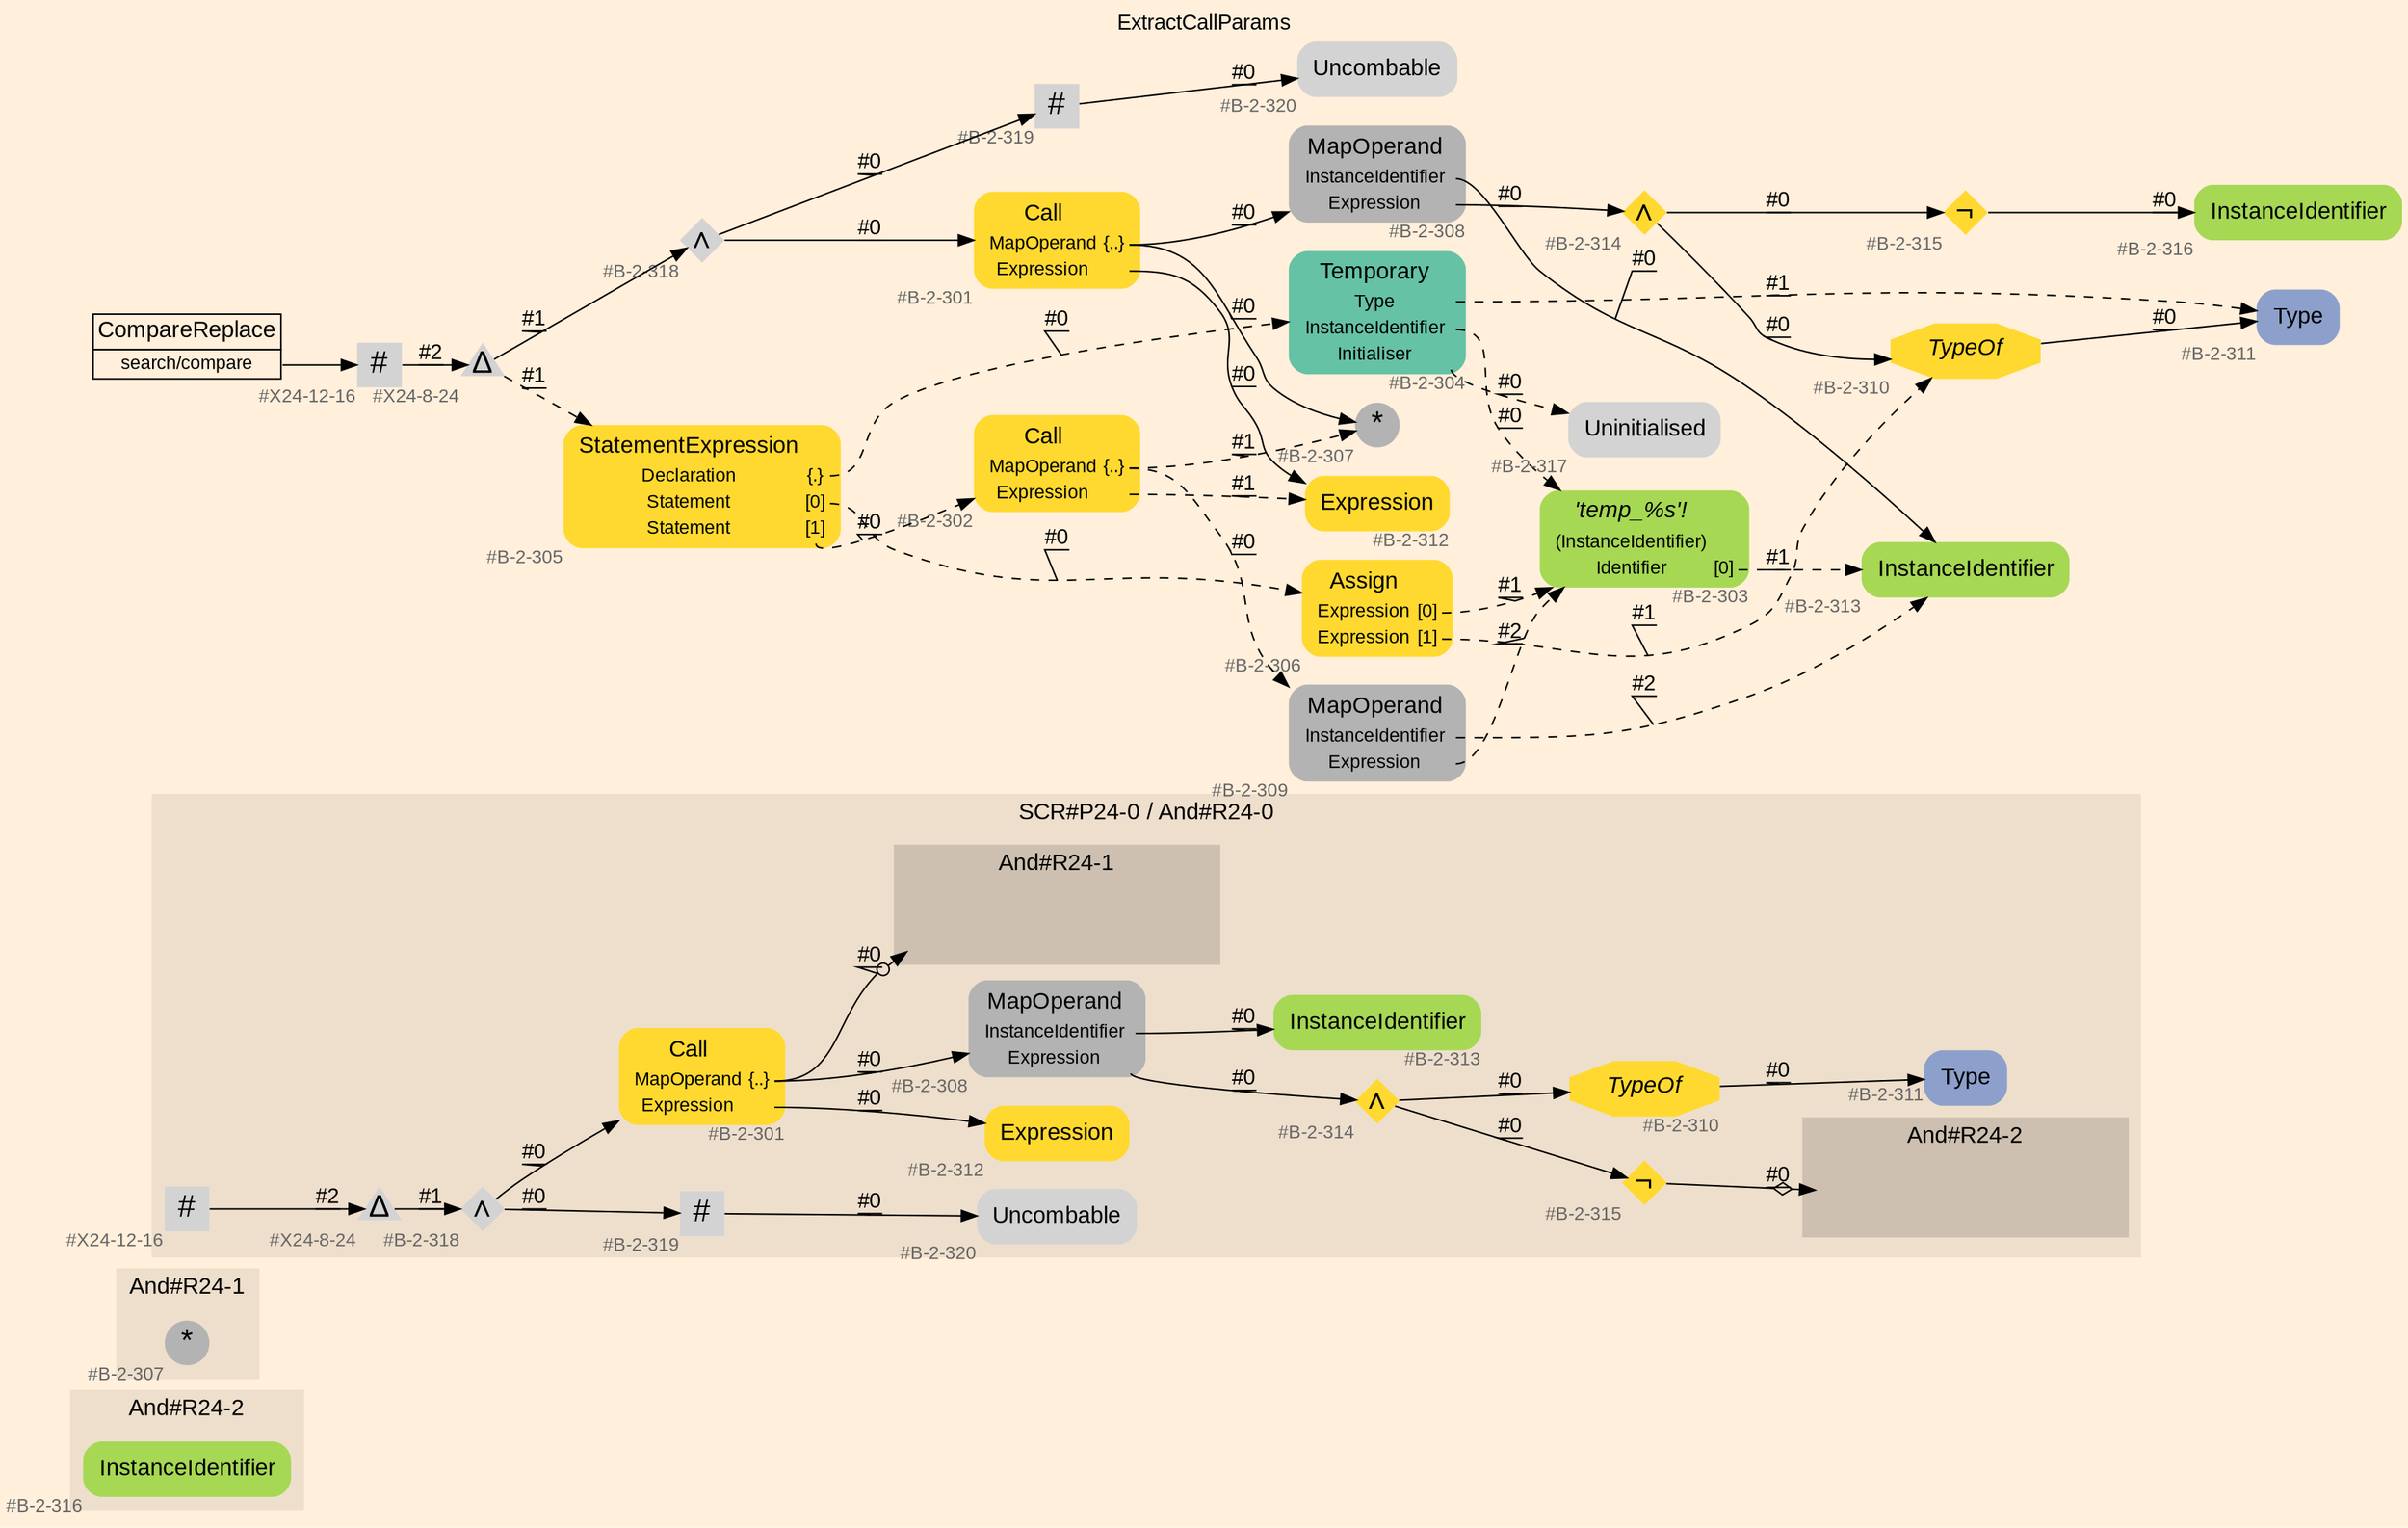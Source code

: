 digraph "ExtractCallParams" {
label = "ExtractCallParams"
labelloc = t
graph [
    rankdir = "LR"
    ranksep = 0.3
    bgcolor = antiquewhite1
    color = black
    fontcolor = black
    fontname = "Arial"
];
node [
    fontname = "Arial"
];
edge [
    fontname = "Arial"
];

// -------------------- figure And#R24-2 --------------------
// -------- region And#R24-2 ----------
subgraph "clusterAnd#R24-2" {
    label = "And#R24-2"
    style = "filled"
    color = antiquewhite2
    fontsize = "15"
    // -------- block And#R24-2/#B-2-316 ----------
    "And#R24-2/#B-2-316" [
        fillcolor = "/set28/5"
        xlabel = "#B-2-316"
        fontsize = "12"
        fontcolor = grey40
        shape = "plaintext"
        label = <<TABLE BORDER="0" CELLBORDER="0" CELLSPACING="0">
         <TR><TD><FONT COLOR="black" POINT-SIZE="15">InstanceIdentifier</FONT></TD></TR>
        </TABLE>>
        style = "rounded,filled"
    ];
    
}


// -------------------- figure And#R24-1 --------------------
// -------- region And#R24-1 ----------
subgraph "clusterAnd#R24-1" {
    label = "And#R24-1"
    style = "filled"
    color = antiquewhite2
    fontsize = "15"
    // -------- block And#R24-1/#B-2-307 ----------
    "And#R24-1/#B-2-307" [
        fillcolor = "/set28/8"
        xlabel = "#B-2-307"
        fontsize = "12"
        fontcolor = grey40
        shape = "circle"
        label = <<FONT COLOR="black" POINT-SIZE="20">*</FONT>>
        style = "filled"
        penwidth = 0.0
        fixedsize = true
        width = 0.4
        height = 0.4
    ];
    
}


// -------------------- figure And#R24-0 --------------------
// -------- region And#R24-0 ----------
subgraph "clusterAnd#R24-0" {
    label = "SCR#P24-0 / And#R24-0"
    style = "filled"
    color = antiquewhite2
    fontsize = "15"
    // -------- block And#R24-0/#B-2-314 ----------
    "And#R24-0/#B-2-314" [
        fillcolor = "/set28/6"
        xlabel = "#B-2-314"
        fontsize = "12"
        fontcolor = grey40
        shape = "diamond"
        label = <<FONT COLOR="black" POINT-SIZE="20">∧</FONT>>
        style = "filled"
        penwidth = 0.0
        fixedsize = true
        width = 0.4
        height = 0.4
    ];
    
    // -------- block And#R24-0/#B-2-319 ----------
    "And#R24-0/#B-2-319" [
        xlabel = "#B-2-319"
        fontsize = "12"
        fontcolor = grey40
        shape = "square"
        label = <<FONT COLOR="black" POINT-SIZE="20">#</FONT>>
        style = "filled"
        penwidth = 0.0
        fixedsize = true
        width = 0.4
        height = 0.4
    ];
    
    // -------- block And#R24-0/#X24-8-24 ----------
    "And#R24-0/#X24-8-24" [
        xlabel = "#X24-8-24"
        fontsize = "12"
        fontcolor = grey40
        shape = "triangle"
        label = <<FONT COLOR="black" POINT-SIZE="20">Δ</FONT>>
        style = "filled"
        penwidth = 0.0
        fixedsize = true
        width = 0.4
        height = 0.4
    ];
    
    // -------- block And#R24-0/#B-2-308 ----------
    "And#R24-0/#B-2-308" [
        fillcolor = "/set28/8"
        xlabel = "#B-2-308"
        fontsize = "12"
        fontcolor = grey40
        shape = "plaintext"
        label = <<TABLE BORDER="0" CELLBORDER="0" CELLSPACING="0">
         <TR><TD><FONT COLOR="black" POINT-SIZE="15">MapOperand</FONT></TD></TR>
         <TR><TD><FONT COLOR="black" POINT-SIZE="12">InstanceIdentifier</FONT></TD><TD PORT="port0"></TD></TR>
         <TR><TD><FONT COLOR="black" POINT-SIZE="12">Expression</FONT></TD><TD PORT="port1"></TD></TR>
        </TABLE>>
        style = "rounded,filled"
    ];
    
    // -------- block And#R24-0/#B-2-312 ----------
    "And#R24-0/#B-2-312" [
        fillcolor = "/set28/6"
        xlabel = "#B-2-312"
        fontsize = "12"
        fontcolor = grey40
        shape = "plaintext"
        label = <<TABLE BORDER="0" CELLBORDER="0" CELLSPACING="0">
         <TR><TD><FONT COLOR="black" POINT-SIZE="15">Expression</FONT></TD></TR>
        </TABLE>>
        style = "rounded,filled"
    ];
    
    // -------- block And#R24-0/#B-2-315 ----------
    "And#R24-0/#B-2-315" [
        fillcolor = "/set28/6"
        xlabel = "#B-2-315"
        fontsize = "12"
        fontcolor = grey40
        shape = "diamond"
        label = <<FONT COLOR="black" POINT-SIZE="20">¬</FONT>>
        style = "filled"
        penwidth = 0.0
        fixedsize = true
        width = 0.4
        height = 0.4
    ];
    
    // -------- block And#R24-0/#B-2-311 ----------
    "And#R24-0/#B-2-311" [
        fillcolor = "/set28/3"
        xlabel = "#B-2-311"
        fontsize = "12"
        fontcolor = grey40
        shape = "plaintext"
        label = <<TABLE BORDER="0" CELLBORDER="0" CELLSPACING="0">
         <TR><TD><FONT COLOR="black" POINT-SIZE="15">Type</FONT></TD></TR>
        </TABLE>>
        style = "rounded,filled"
    ];
    
    // -------- block And#R24-0/#B-2-313 ----------
    "And#R24-0/#B-2-313" [
        fillcolor = "/set28/5"
        xlabel = "#B-2-313"
        fontsize = "12"
        fontcolor = grey40
        shape = "plaintext"
        label = <<TABLE BORDER="0" CELLBORDER="0" CELLSPACING="0">
         <TR><TD><FONT COLOR="black" POINT-SIZE="15">InstanceIdentifier</FONT></TD></TR>
        </TABLE>>
        style = "rounded,filled"
    ];
    
    // -------- block And#R24-0/#B-2-310 ----------
    "And#R24-0/#B-2-310" [
        fillcolor = "/set28/6"
        xlabel = "#B-2-310"
        fontsize = "12"
        fontcolor = grey40
        shape = "octagon"
        label = <<FONT COLOR="black" POINT-SIZE="15"><I>TypeOf</I></FONT>>
        style = "filled"
        penwidth = 0.0
    ];
    
    // -------- block And#R24-0/#B-2-320 ----------
    "And#R24-0/#B-2-320" [
        xlabel = "#B-2-320"
        fontsize = "12"
        fontcolor = grey40
        shape = "plaintext"
        label = <<TABLE BORDER="0" CELLBORDER="0" CELLSPACING="0">
         <TR><TD><FONT COLOR="black" POINT-SIZE="15">Uncombable</FONT></TD></TR>
        </TABLE>>
        style = "rounded,filled"
    ];
    
    // -------- block And#R24-0/#B-2-301 ----------
    "And#R24-0/#B-2-301" [
        fillcolor = "/set28/6"
        xlabel = "#B-2-301"
        fontsize = "12"
        fontcolor = grey40
        shape = "plaintext"
        label = <<TABLE BORDER="0" CELLBORDER="0" CELLSPACING="0">
         <TR><TD><FONT COLOR="black" POINT-SIZE="15">Call</FONT></TD></TR>
         <TR><TD><FONT COLOR="black" POINT-SIZE="12">MapOperand</FONT></TD><TD PORT="port0"><FONT COLOR="black" POINT-SIZE="12">{..}</FONT></TD></TR>
         <TR><TD><FONT COLOR="black" POINT-SIZE="12">Expression</FONT></TD><TD PORT="port1"></TD></TR>
        </TABLE>>
        style = "rounded,filled"
    ];
    
    // -------- block And#R24-0/#X24-12-16 ----------
    "And#R24-0/#X24-12-16" [
        xlabel = "#X24-12-16"
        fontsize = "12"
        fontcolor = grey40
        shape = "square"
        label = <<FONT COLOR="black" POINT-SIZE="20">#</FONT>>
        style = "filled"
        penwidth = 0.0
        fixedsize = true
        width = 0.4
        height = 0.4
    ];
    
    // -------- block And#R24-0/#B-2-318 ----------
    "And#R24-0/#B-2-318" [
        xlabel = "#B-2-318"
        fontsize = "12"
        fontcolor = grey40
        shape = "diamond"
        label = <<FONT COLOR="black" POINT-SIZE="20">∧</FONT>>
        style = "filled"
        penwidth = 0.0
        fixedsize = true
        width = 0.4
        height = 0.4
    ];
    
    // -------- region And#R24-0/And#R24-1 ----------
    subgraph "clusterAnd#R24-0/And#R24-1" {
        label = "And#R24-1"
        style = "filled"
        color = antiquewhite3
        fontsize = "15"
        // -------- block And#R24-0/And#R24-1/#B-2-307 ----------
        "And#R24-0/And#R24-1/#B-2-307" [
            fillcolor = "/set28/8"
            xlabel = "#B-2-307"
            fontsize = "12"
            fontcolor = grey40
            shape = "none"
            style = "invisible"
        ];
        
    }
    
    // -------- region And#R24-0/And#R24-2 ----------
    subgraph "clusterAnd#R24-0/And#R24-2" {
        label = "And#R24-2"
        style = "filled"
        color = antiquewhite3
        fontsize = "15"
        // -------- block And#R24-0/And#R24-2/#B-2-316 ----------
        "And#R24-0/And#R24-2/#B-2-316" [
            fillcolor = "/set28/5"
            xlabel = "#B-2-316"
            fontsize = "12"
            fontcolor = grey40
            shape = "none"
            style = "invisible"
        ];
        
    }
    
}

"And#R24-0/#B-2-314" -> "And#R24-0/#B-2-310" [
    label = "#0"
    decorate = true
    color = black
    fontcolor = black
];

"And#R24-0/#B-2-314" -> "And#R24-0/#B-2-315" [
    label = "#0"
    decorate = true
    color = black
    fontcolor = black
];

"And#R24-0/#B-2-319" -> "And#R24-0/#B-2-320" [
    label = "#0"
    decorate = true
    color = black
    fontcolor = black
];

"And#R24-0/#X24-8-24" -> "And#R24-0/#B-2-318" [
    label = "#1"
    decorate = true
    color = black
    fontcolor = black
];

"And#R24-0/#B-2-308":port0 -> "And#R24-0/#B-2-313" [
    label = "#0"
    decorate = true
    color = black
    fontcolor = black
];

"And#R24-0/#B-2-308":port1 -> "And#R24-0/#B-2-314" [
    label = "#0"
    decorate = true
    color = black
    fontcolor = black
];

"And#R24-0/#B-2-315" -> "And#R24-0/And#R24-2/#B-2-316" [
    arrowhead="normalnoneodiamond"
    label = "#0"
    decorate = true
    color = black
    fontcolor = black
];

"And#R24-0/#B-2-310" -> "And#R24-0/#B-2-311" [
    label = "#0"
    decorate = true
    color = black
    fontcolor = black
];

"And#R24-0/#B-2-301":port0 -> "And#R24-0/And#R24-1/#B-2-307" [
    arrowhead="normalnoneodot"
    label = "#0"
    decorate = true
    color = black
    fontcolor = black
];

"And#R24-0/#B-2-301":port0 -> "And#R24-0/#B-2-308" [
    label = "#0"
    decorate = true
    color = black
    fontcolor = black
];

"And#R24-0/#B-2-301":port1 -> "And#R24-0/#B-2-312" [
    label = "#0"
    decorate = true
    color = black
    fontcolor = black
];

"And#R24-0/#X24-12-16" -> "And#R24-0/#X24-8-24" [
    label = "#2"
    decorate = true
    color = black
    fontcolor = black
];

"And#R24-0/#B-2-318" -> "And#R24-0/#B-2-301" [
    label = "#0"
    decorate = true
    color = black
    fontcolor = black
];

"And#R24-0/#B-2-318" -> "And#R24-0/#B-2-319" [
    label = "#0"
    decorate = true
    color = black
    fontcolor = black
];


// -------------------- transformation figure --------------------
// -------- block CR#X24-10-24 ----------
"CR#X24-10-24" [
    fillcolor = antiquewhite1
    fontsize = "12"
    fontcolor = grey40
    shape = "plaintext"
    label = <<TABLE BORDER="0" CELLBORDER="1" CELLSPACING="0">
     <TR><TD><FONT COLOR="black" POINT-SIZE="15">CompareReplace</FONT></TD></TR>
     <TR><TD PORT="port0"><FONT COLOR="black" POINT-SIZE="12">search/compare</FONT></TD></TR>
    </TABLE>>
    style = "filled"
    color = black
];

// -------- block #X24-12-16 ----------
"#X24-12-16" [
    xlabel = "#X24-12-16"
    fontsize = "12"
    fontcolor = grey40
    shape = "square"
    label = <<FONT COLOR="black" POINT-SIZE="20">#</FONT>>
    style = "filled"
    penwidth = 0.0
    fixedsize = true
    width = 0.4
    height = 0.4
];

// -------- block #X24-8-24 ----------
"#X24-8-24" [
    xlabel = "#X24-8-24"
    fontsize = "12"
    fontcolor = grey40
    shape = "triangle"
    label = <<FONT COLOR="black" POINT-SIZE="20">Δ</FONT>>
    style = "filled"
    penwidth = 0.0
    fixedsize = true
    width = 0.4
    height = 0.4
];

// -------- block #B-2-318 ----------
"#B-2-318" [
    xlabel = "#B-2-318"
    fontsize = "12"
    fontcolor = grey40
    shape = "diamond"
    label = <<FONT COLOR="black" POINT-SIZE="20">∧</FONT>>
    style = "filled"
    penwidth = 0.0
    fixedsize = true
    width = 0.4
    height = 0.4
];

// -------- block #B-2-301 ----------
"#B-2-301" [
    fillcolor = "/set28/6"
    xlabel = "#B-2-301"
    fontsize = "12"
    fontcolor = grey40
    shape = "plaintext"
    label = <<TABLE BORDER="0" CELLBORDER="0" CELLSPACING="0">
     <TR><TD><FONT COLOR="black" POINT-SIZE="15">Call</FONT></TD></TR>
     <TR><TD><FONT COLOR="black" POINT-SIZE="12">MapOperand</FONT></TD><TD PORT="port0"><FONT COLOR="black" POINT-SIZE="12">{..}</FONT></TD></TR>
     <TR><TD><FONT COLOR="black" POINT-SIZE="12">Expression</FONT></TD><TD PORT="port1"></TD></TR>
    </TABLE>>
    style = "rounded,filled"
];

// -------- block #B-2-307 ----------
"#B-2-307" [
    fillcolor = "/set28/8"
    xlabel = "#B-2-307"
    fontsize = "12"
    fontcolor = grey40
    shape = "circle"
    label = <<FONT COLOR="black" POINT-SIZE="20">*</FONT>>
    style = "filled"
    penwidth = 0.0
    fixedsize = true
    width = 0.4
    height = 0.4
];

// -------- block #B-2-308 ----------
"#B-2-308" [
    fillcolor = "/set28/8"
    xlabel = "#B-2-308"
    fontsize = "12"
    fontcolor = grey40
    shape = "plaintext"
    label = <<TABLE BORDER="0" CELLBORDER="0" CELLSPACING="0">
     <TR><TD><FONT COLOR="black" POINT-SIZE="15">MapOperand</FONT></TD></TR>
     <TR><TD><FONT COLOR="black" POINT-SIZE="12">InstanceIdentifier</FONT></TD><TD PORT="port0"></TD></TR>
     <TR><TD><FONT COLOR="black" POINT-SIZE="12">Expression</FONT></TD><TD PORT="port1"></TD></TR>
    </TABLE>>
    style = "rounded,filled"
];

// -------- block #B-2-313 ----------
"#B-2-313" [
    fillcolor = "/set28/5"
    xlabel = "#B-2-313"
    fontsize = "12"
    fontcolor = grey40
    shape = "plaintext"
    label = <<TABLE BORDER="0" CELLBORDER="0" CELLSPACING="0">
     <TR><TD><FONT COLOR="black" POINT-SIZE="15">InstanceIdentifier</FONT></TD></TR>
    </TABLE>>
    style = "rounded,filled"
];

// -------- block #B-2-314 ----------
"#B-2-314" [
    fillcolor = "/set28/6"
    xlabel = "#B-2-314"
    fontsize = "12"
    fontcolor = grey40
    shape = "diamond"
    label = <<FONT COLOR="black" POINT-SIZE="20">∧</FONT>>
    style = "filled"
    penwidth = 0.0
    fixedsize = true
    width = 0.4
    height = 0.4
];

// -------- block #B-2-310 ----------
"#B-2-310" [
    fillcolor = "/set28/6"
    xlabel = "#B-2-310"
    fontsize = "12"
    fontcolor = grey40
    shape = "octagon"
    label = <<FONT COLOR="black" POINT-SIZE="15"><I>TypeOf</I></FONT>>
    style = "filled"
    penwidth = 0.0
];

// -------- block #B-2-311 ----------
"#B-2-311" [
    fillcolor = "/set28/3"
    xlabel = "#B-2-311"
    fontsize = "12"
    fontcolor = grey40
    shape = "plaintext"
    label = <<TABLE BORDER="0" CELLBORDER="0" CELLSPACING="0">
     <TR><TD><FONT COLOR="black" POINT-SIZE="15">Type</FONT></TD></TR>
    </TABLE>>
    style = "rounded,filled"
];

// -------- block #B-2-315 ----------
"#B-2-315" [
    fillcolor = "/set28/6"
    xlabel = "#B-2-315"
    fontsize = "12"
    fontcolor = grey40
    shape = "diamond"
    label = <<FONT COLOR="black" POINT-SIZE="20">¬</FONT>>
    style = "filled"
    penwidth = 0.0
    fixedsize = true
    width = 0.4
    height = 0.4
];

// -------- block #B-2-316 ----------
"#B-2-316" [
    fillcolor = "/set28/5"
    xlabel = "#B-2-316"
    fontsize = "12"
    fontcolor = grey40
    shape = "plaintext"
    label = <<TABLE BORDER="0" CELLBORDER="0" CELLSPACING="0">
     <TR><TD><FONT COLOR="black" POINT-SIZE="15">InstanceIdentifier</FONT></TD></TR>
    </TABLE>>
    style = "rounded,filled"
];

// -------- block #B-2-312 ----------
"#B-2-312" [
    fillcolor = "/set28/6"
    xlabel = "#B-2-312"
    fontsize = "12"
    fontcolor = grey40
    shape = "plaintext"
    label = <<TABLE BORDER="0" CELLBORDER="0" CELLSPACING="0">
     <TR><TD><FONT COLOR="black" POINT-SIZE="15">Expression</FONT></TD></TR>
    </TABLE>>
    style = "rounded,filled"
];

// -------- block #B-2-319 ----------
"#B-2-319" [
    xlabel = "#B-2-319"
    fontsize = "12"
    fontcolor = grey40
    shape = "square"
    label = <<FONT COLOR="black" POINT-SIZE="20">#</FONT>>
    style = "filled"
    penwidth = 0.0
    fixedsize = true
    width = 0.4
    height = 0.4
];

// -------- block #B-2-320 ----------
"#B-2-320" [
    xlabel = "#B-2-320"
    fontsize = "12"
    fontcolor = grey40
    shape = "plaintext"
    label = <<TABLE BORDER="0" CELLBORDER="0" CELLSPACING="0">
     <TR><TD><FONT COLOR="black" POINT-SIZE="15">Uncombable</FONT></TD></TR>
    </TABLE>>
    style = "rounded,filled"
];

// -------- block #B-2-305 ----------
"#B-2-305" [
    fillcolor = "/set28/6"
    xlabel = "#B-2-305"
    fontsize = "12"
    fontcolor = grey40
    shape = "plaintext"
    label = <<TABLE BORDER="0" CELLBORDER="0" CELLSPACING="0">
     <TR><TD><FONT COLOR="black" POINT-SIZE="15">StatementExpression</FONT></TD></TR>
     <TR><TD><FONT COLOR="black" POINT-SIZE="12">Declaration</FONT></TD><TD PORT="port0"><FONT COLOR="black" POINT-SIZE="12">{.}</FONT></TD></TR>
     <TR><TD><FONT COLOR="black" POINT-SIZE="12">Statement</FONT></TD><TD PORT="port1"><FONT COLOR="black" POINT-SIZE="12">[0]</FONT></TD></TR>
     <TR><TD><FONT COLOR="black" POINT-SIZE="12">Statement</FONT></TD><TD PORT="port2"><FONT COLOR="black" POINT-SIZE="12">[1]</FONT></TD></TR>
    </TABLE>>
    style = "rounded,filled"
];

// -------- block #B-2-304 ----------
"#B-2-304" [
    fillcolor = "/set28/1"
    xlabel = "#B-2-304"
    fontsize = "12"
    fontcolor = grey40
    shape = "plaintext"
    label = <<TABLE BORDER="0" CELLBORDER="0" CELLSPACING="0">
     <TR><TD><FONT COLOR="black" POINT-SIZE="15">Temporary</FONT></TD></TR>
     <TR><TD><FONT COLOR="black" POINT-SIZE="12">Type</FONT></TD><TD PORT="port0"></TD></TR>
     <TR><TD><FONT COLOR="black" POINT-SIZE="12">InstanceIdentifier</FONT></TD><TD PORT="port1"></TD></TR>
     <TR><TD><FONT COLOR="black" POINT-SIZE="12">Initialiser</FONT></TD><TD PORT="port2"></TD></TR>
    </TABLE>>
    style = "rounded,filled"
];

// -------- block #B-2-303 ----------
"#B-2-303" [
    fillcolor = "/set28/5"
    xlabel = "#B-2-303"
    fontsize = "12"
    fontcolor = grey40
    shape = "plaintext"
    label = <<TABLE BORDER="0" CELLBORDER="0" CELLSPACING="0">
     <TR><TD><FONT COLOR="black" POINT-SIZE="15"><I>'temp_%s'!</I></FONT></TD></TR>
     <TR><TD><FONT COLOR="black" POINT-SIZE="12">(InstanceIdentifier)</FONT></TD><TD PORT="port0"></TD></TR>
     <TR><TD><FONT COLOR="black" POINT-SIZE="12">Identifier</FONT></TD><TD PORT="port1"><FONT COLOR="black" POINT-SIZE="12">[0]</FONT></TD></TR>
    </TABLE>>
    style = "rounded,filled"
];

// -------- block #B-2-317 ----------
"#B-2-317" [
    xlabel = "#B-2-317"
    fontsize = "12"
    fontcolor = grey40
    shape = "plaintext"
    label = <<TABLE BORDER="0" CELLBORDER="0" CELLSPACING="0">
     <TR><TD><FONT COLOR="black" POINT-SIZE="15">Uninitialised</FONT></TD></TR>
    </TABLE>>
    style = "rounded,filled"
];

// -------- block #B-2-306 ----------
"#B-2-306" [
    fillcolor = "/set28/6"
    xlabel = "#B-2-306"
    fontsize = "12"
    fontcolor = grey40
    shape = "plaintext"
    label = <<TABLE BORDER="0" CELLBORDER="0" CELLSPACING="0">
     <TR><TD><FONT COLOR="black" POINT-SIZE="15">Assign</FONT></TD></TR>
     <TR><TD><FONT COLOR="black" POINT-SIZE="12">Expression</FONT></TD><TD PORT="port0"><FONT COLOR="black" POINT-SIZE="12">[0]</FONT></TD></TR>
     <TR><TD><FONT COLOR="black" POINT-SIZE="12">Expression</FONT></TD><TD PORT="port1"><FONT COLOR="black" POINT-SIZE="12">[1]</FONT></TD></TR>
    </TABLE>>
    style = "rounded,filled"
];

// -------- block #B-2-302 ----------
"#B-2-302" [
    fillcolor = "/set28/6"
    xlabel = "#B-2-302"
    fontsize = "12"
    fontcolor = grey40
    shape = "plaintext"
    label = <<TABLE BORDER="0" CELLBORDER="0" CELLSPACING="0">
     <TR><TD><FONT COLOR="black" POINT-SIZE="15">Call</FONT></TD></TR>
     <TR><TD><FONT COLOR="black" POINT-SIZE="12">MapOperand</FONT></TD><TD PORT="port0"><FONT COLOR="black" POINT-SIZE="12">{..}</FONT></TD></TR>
     <TR><TD><FONT COLOR="black" POINT-SIZE="12">Expression</FONT></TD><TD PORT="port1"></TD></TR>
    </TABLE>>
    style = "rounded,filled"
];

// -------- block #B-2-309 ----------
"#B-2-309" [
    fillcolor = "/set28/8"
    xlabel = "#B-2-309"
    fontsize = "12"
    fontcolor = grey40
    shape = "plaintext"
    label = <<TABLE BORDER="0" CELLBORDER="0" CELLSPACING="0">
     <TR><TD><FONT COLOR="black" POINT-SIZE="15">MapOperand</FONT></TD></TR>
     <TR><TD><FONT COLOR="black" POINT-SIZE="12">InstanceIdentifier</FONT></TD><TD PORT="port0"></TD></TR>
     <TR><TD><FONT COLOR="black" POINT-SIZE="12">Expression</FONT></TD><TD PORT="port1"></TD></TR>
    </TABLE>>
    style = "rounded,filled"
];

"CR#X24-10-24":port0 -> "#X24-12-16" [
    label = ""
    decorate = true
    color = black
    fontcolor = black
];

"#X24-12-16" -> "#X24-8-24" [
    label = "#2"
    decorate = true
    color = black
    fontcolor = black
];

"#X24-8-24" -> "#B-2-318" [
    label = "#1"
    decorate = true
    color = black
    fontcolor = black
];

"#X24-8-24" -> "#B-2-305" [
    style="dashed"
    label = "#1"
    decorate = true
    color = black
    fontcolor = black
];

"#B-2-318" -> "#B-2-301" [
    label = "#0"
    decorate = true
    color = black
    fontcolor = black
];

"#B-2-318" -> "#B-2-319" [
    label = "#0"
    decorate = true
    color = black
    fontcolor = black
];

"#B-2-301":port0 -> "#B-2-307" [
    label = "#0"
    decorate = true
    color = black
    fontcolor = black
];

"#B-2-301":port0 -> "#B-2-308" [
    label = "#0"
    decorate = true
    color = black
    fontcolor = black
];

"#B-2-301":port1 -> "#B-2-312" [
    label = "#0"
    decorate = true
    color = black
    fontcolor = black
];

"#B-2-308":port0 -> "#B-2-313" [
    label = "#0"
    decorate = true
    color = black
    fontcolor = black
];

"#B-2-308":port1 -> "#B-2-314" [
    label = "#0"
    decorate = true
    color = black
    fontcolor = black
];

"#B-2-314" -> "#B-2-310" [
    label = "#0"
    decorate = true
    color = black
    fontcolor = black
];

"#B-2-314" -> "#B-2-315" [
    label = "#0"
    decorate = true
    color = black
    fontcolor = black
];

"#B-2-310" -> "#B-2-311" [
    label = "#0"
    decorate = true
    color = black
    fontcolor = black
];

"#B-2-315" -> "#B-2-316" [
    label = "#0"
    decorate = true
    color = black
    fontcolor = black
];

"#B-2-319" -> "#B-2-320" [
    label = "#0"
    decorate = true
    color = black
    fontcolor = black
];

"#B-2-305":port0 -> "#B-2-304" [
    style="dashed"
    label = "#0"
    decorate = true
    color = black
    fontcolor = black
];

"#B-2-305":port1 -> "#B-2-306" [
    style="dashed"
    label = "#0"
    decorate = true
    color = black
    fontcolor = black
];

"#B-2-305":port2 -> "#B-2-302" [
    style="dashed"
    label = "#0"
    decorate = true
    color = black
    fontcolor = black
];

"#B-2-304":port0 -> "#B-2-311" [
    style="dashed"
    label = "#1"
    decorate = true
    color = black
    fontcolor = black
];

"#B-2-304":port1 -> "#B-2-303" [
    style="dashed"
    label = "#0"
    decorate = true
    color = black
    fontcolor = black
];

"#B-2-304":port2 -> "#B-2-317" [
    style="dashed"
    label = "#0"
    decorate = true
    color = black
    fontcolor = black
];

"#B-2-303":port1 -> "#B-2-313" [
    style="dashed"
    label = "#1"
    decorate = true
    color = black
    fontcolor = black
];

"#B-2-306":port0 -> "#B-2-303" [
    style="dashed"
    label = "#1"
    decorate = true
    color = black
    fontcolor = black
];

"#B-2-306":port1 -> "#B-2-310" [
    style="dashed"
    label = "#1"
    decorate = true
    color = black
    fontcolor = black
];

"#B-2-302":port0 -> "#B-2-307" [
    style="dashed"
    label = "#1"
    decorate = true
    color = black
    fontcolor = black
];

"#B-2-302":port0 -> "#B-2-309" [
    style="dashed"
    label = "#0"
    decorate = true
    color = black
    fontcolor = black
];

"#B-2-302":port1 -> "#B-2-312" [
    style="dashed"
    label = "#1"
    decorate = true
    color = black
    fontcolor = black
];

"#B-2-309":port0 -> "#B-2-313" [
    style="dashed"
    label = "#2"
    decorate = true
    color = black
    fontcolor = black
];

"#B-2-309":port1 -> "#B-2-303" [
    style="dashed"
    label = "#2"
    decorate = true
    color = black
    fontcolor = black
];


}
